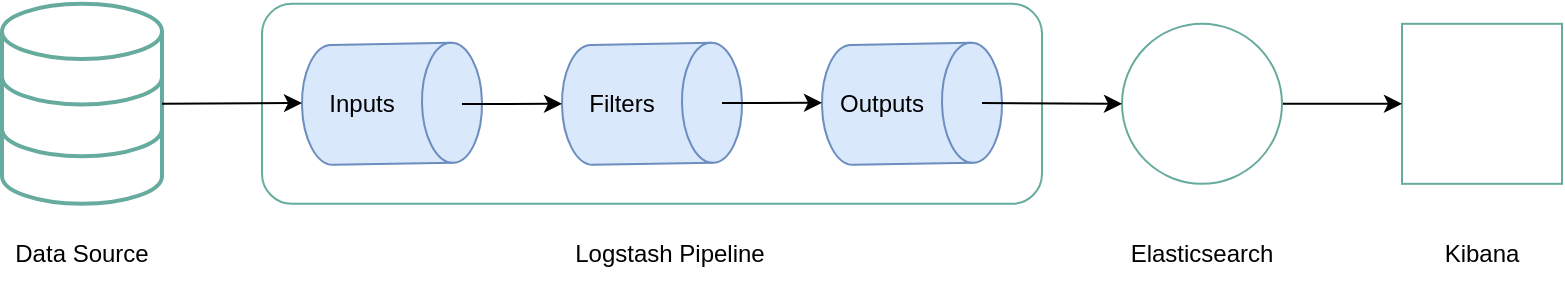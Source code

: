 <mxfile version="15.4.0" type="device"><diagram id="KjGO1XyhawKVi7hcuU-E" name="第 1 页"><mxGraphModel dx="1408" dy="848" grid="1" gridSize="10" guides="1" tooltips="1" connect="1" arrows="1" fold="1" page="1" pageScale="1" pageWidth="827" pageHeight="1169" math="0" shadow="0"><root><mxCell id="0"/><mxCell id="1" parent="0"/><mxCell id="tEu86tmCZT5PuUv8Mgjp-35" value="" style="whiteSpace=wrap;html=1;aspect=fixed;strokeColor=#67AB9F;" vertex="1" parent="1"><mxGeometry x="780" y="349.91" width="80" height="80" as="geometry"/></mxCell><mxCell id="tEu86tmCZT5PuUv8Mgjp-2" value="" style="rounded=1;whiteSpace=wrap;html=1;strokeColor=#67AB9F;" vertex="1" parent="1"><mxGeometry x="210" y="339.91" width="390" height="100" as="geometry"/></mxCell><mxCell id="tEu86tmCZT5PuUv8Mgjp-8" value="" style="shape=cylinder3;whiteSpace=wrap;html=1;boundedLbl=1;backgroundOutline=1;size=15;rotation=89;fillColor=#dae8fc;strokeColor=#6c8ebf;" vertex="1" parent="1"><mxGeometry x="245" y="344.91" width="60" height="90" as="geometry"/></mxCell><mxCell id="tEu86tmCZT5PuUv8Mgjp-9" value="Inputs" style="text;html=1;strokeColor=none;fillColor=none;align=center;verticalAlign=middle;whiteSpace=wrap;rounded=0;" vertex="1" parent="1"><mxGeometry x="230" y="374.91" width="60" height="30" as="geometry"/></mxCell><mxCell id="tEu86tmCZT5PuUv8Mgjp-11" value="" style="shape=cylinder3;whiteSpace=wrap;html=1;boundedLbl=1;backgroundOutline=1;size=15;rotation=89;fillColor=#dae8fc;strokeColor=#6c8ebf;" vertex="1" parent="1"><mxGeometry x="375" y="344.91" width="60" height="90" as="geometry"/></mxCell><mxCell id="tEu86tmCZT5PuUv8Mgjp-22" style="edgeStyle=none;rounded=0;orthogonalLoop=1;jettySize=auto;html=1;exitX=0;exitY=0.5;exitDx=0;exitDy=0;startArrow=classic;startFill=1;endArrow=none;endFill=0;" edge="1" parent="1" source="tEu86tmCZT5PuUv8Mgjp-12"><mxGeometry relative="1" as="geometry"><mxPoint x="310" y="390" as="targetPoint"/></mxGeometry></mxCell><mxCell id="tEu86tmCZT5PuUv8Mgjp-12" value="Filters" style="text;html=1;strokeColor=none;fillColor=none;align=center;verticalAlign=middle;whiteSpace=wrap;rounded=0;" vertex="1" parent="1"><mxGeometry x="360" y="374.91" width="60" height="30" as="geometry"/></mxCell><mxCell id="tEu86tmCZT5PuUv8Mgjp-13" value="" style="shape=cylinder3;whiteSpace=wrap;html=1;boundedLbl=1;backgroundOutline=1;size=15;rotation=89;fillColor=#dae8fc;strokeColor=#6c8ebf;" vertex="1" parent="1"><mxGeometry x="505" y="344.91" width="60" height="90" as="geometry"/></mxCell><mxCell id="tEu86tmCZT5PuUv8Mgjp-14" value="Outputs" style="text;html=1;strokeColor=none;fillColor=none;align=center;verticalAlign=middle;whiteSpace=wrap;rounded=0;" vertex="1" parent="1"><mxGeometry x="490" y="374.91" width="60" height="30" as="geometry"/></mxCell><mxCell id="tEu86tmCZT5PuUv8Mgjp-23" style="edgeStyle=none;rounded=0;orthogonalLoop=1;jettySize=auto;html=1;exitX=0;exitY=0.5;exitDx=0;exitDy=0;startArrow=classic;startFill=1;endArrow=none;endFill=0;" edge="1" parent="1"><mxGeometry relative="1" as="geometry"><mxPoint x="490" y="389.41" as="sourcePoint"/><mxPoint x="440" y="389.5" as="targetPoint"/></mxGeometry></mxCell><mxCell id="tEu86tmCZT5PuUv8Mgjp-36" style="edgeStyle=none;rounded=0;orthogonalLoop=1;jettySize=auto;html=1;exitX=1;exitY=0.5;exitDx=0;exitDy=0;entryX=0;entryY=0.5;entryDx=0;entryDy=0;startArrow=none;startFill=0;endArrow=classic;endFill=1;" edge="1" parent="1" source="tEu86tmCZT5PuUv8Mgjp-25" target="tEu86tmCZT5PuUv8Mgjp-35"><mxGeometry relative="1" as="geometry"/></mxCell><mxCell id="tEu86tmCZT5PuUv8Mgjp-25" value="" style="ellipse;whiteSpace=wrap;html=1;aspect=fixed;strokeColor=#67AB9F;" vertex="1" parent="1"><mxGeometry x="640" y="349.91" width="80" height="80" as="geometry"/></mxCell><mxCell id="tEu86tmCZT5PuUv8Mgjp-24" value="" style="shape=image;verticalLabelPosition=bottom;labelBackgroundColor=#ffffff;verticalAlign=top;aspect=fixed;imageAspect=0;image=https://static-www.elastic.co/v3/assets/bltefdd0b53724fa2ce/blt36f2da8d650732a0/5d0823c3d8ff351753cbc99f/logo-elasticsearch-32-color.svg;" vertex="1" parent="1"><mxGeometry x="657.45" y="367.36" width="45.09" height="45.09" as="geometry"/></mxCell><mxCell id="tEu86tmCZT5PuUv8Mgjp-26" style="edgeStyle=none;rounded=0;orthogonalLoop=1;jettySize=auto;html=1;exitX=0;exitY=0.5;exitDx=0;exitDy=0;startArrow=classic;startFill=1;endArrow=none;endFill=0;" edge="1" parent="1" source="tEu86tmCZT5PuUv8Mgjp-25"><mxGeometry relative="1" as="geometry"><mxPoint x="620" y="389.41" as="sourcePoint"/><mxPoint x="570" y="389.5" as="targetPoint"/></mxGeometry></mxCell><mxCell id="tEu86tmCZT5PuUv8Mgjp-27" value="Elasticsearch" style="text;html=1;strokeColor=none;fillColor=none;align=center;verticalAlign=middle;whiteSpace=wrap;rounded=0;" vertex="1" parent="1"><mxGeometry x="650" y="450" width="60" height="30" as="geometry"/></mxCell><mxCell id="tEu86tmCZT5PuUv8Mgjp-28" value="Logstash Pipeline" style="text;html=1;strokeColor=none;fillColor=none;align=center;verticalAlign=middle;whiteSpace=wrap;rounded=0;" vertex="1" parent="1"><mxGeometry x="351" y="450" width="126" height="30" as="geometry"/></mxCell><mxCell id="tEu86tmCZT5PuUv8Mgjp-29" value="" style="html=1;verticalLabelPosition=bottom;align=center;labelBackgroundColor=#ffffff;verticalAlign=top;strokeWidth=2;strokeColor=#67AB9F;shadow=0;dashed=0;shape=mxgraph.ios7.icons.data;fontFamily=Helvetica;fontSize=12;fontColor=#000000;fillColor=#ffffff;" vertex="1" parent="1"><mxGeometry x="80" y="339.91" width="80" height="100" as="geometry"/></mxCell><mxCell id="tEu86tmCZT5PuUv8Mgjp-30" style="edgeStyle=none;rounded=0;orthogonalLoop=1;jettySize=auto;html=1;exitX=0;exitY=0.5;exitDx=0;exitDy=0;startArrow=classic;startFill=1;endArrow=none;endFill=0;entryX=1;entryY=0.5;entryDx=0;entryDy=0;" edge="1" parent="1" target="tEu86tmCZT5PuUv8Mgjp-29"><mxGeometry relative="1" as="geometry"><mxPoint x="230" y="389.5" as="sourcePoint"/><mxPoint x="180" y="389.59" as="targetPoint"/></mxGeometry></mxCell><mxCell id="tEu86tmCZT5PuUv8Mgjp-31" value="Data Source" style="text;html=1;strokeColor=none;fillColor=none;align=center;verticalAlign=middle;whiteSpace=wrap;rounded=0;" vertex="1" parent="1"><mxGeometry x="80" y="450" width="80" height="30" as="geometry"/></mxCell><mxCell id="tEu86tmCZT5PuUv8Mgjp-33" value="" style="shape=image;verticalLabelPosition=bottom;labelBackgroundColor=#ffffff;verticalAlign=top;aspect=fixed;imageAspect=0;image=https://static-www.elastic.co/v3/assets/bltefdd0b53724fa2ce/blt4466841eed0bf232/5d082a5e97f2babb5af907ee/logo-kibana-32-color.svg;" vertex="1" parent="1"><mxGeometry x="798.73" y="369.91" width="42.54" height="42.54" as="geometry"/></mxCell><mxCell id="tEu86tmCZT5PuUv8Mgjp-37" value="Kibana" style="text;html=1;strokeColor=none;fillColor=none;align=center;verticalAlign=middle;whiteSpace=wrap;rounded=0;" vertex="1" parent="1"><mxGeometry x="790" y="450" width="60" height="30" as="geometry"/></mxCell></root></mxGraphModel></diagram></mxfile>